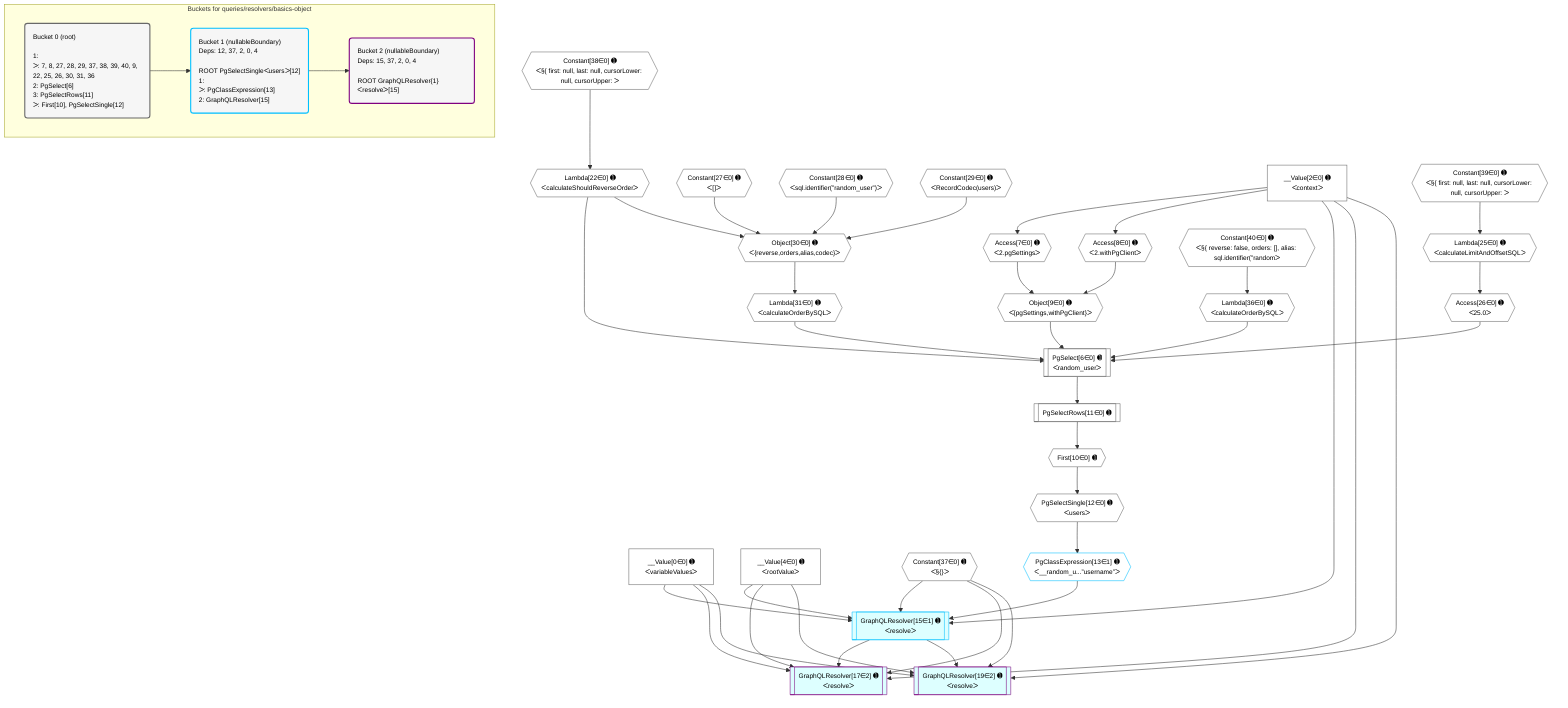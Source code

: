 %%{init: {'themeVariables': { 'fontSize': '12px'}}}%%
graph TD
    classDef path fill:#eee,stroke:#000,color:#000
    classDef plan fill:#fff,stroke-width:1px,color:#000
    classDef itemplan fill:#fff,stroke-width:2px,color:#000
    classDef unbatchedplan fill:#dff,stroke-width:1px,color:#000
    classDef sideeffectplan fill:#fcc,stroke-width:2px,color:#000
    classDef bucket fill:#f6f6f6,color:#000,stroke-width:2px,text-align:left


    %% plan dependencies
    PgSelect6[["PgSelect[6∈0] ➊<br />ᐸrandom_userᐳ"]]:::plan
    Object9{{"Object[9∈0] ➊<br />ᐸ{pgSettings,withPgClient}ᐳ"}}:::plan
    Lambda22{{"Lambda[22∈0] ➊<br />ᐸcalculateShouldReverseOrderᐳ"}}:::plan
    Access26{{"Access[26∈0] ➊<br />ᐸ25.0ᐳ"}}:::plan
    Lambda31{{"Lambda[31∈0] ➊<br />ᐸcalculateOrderBySQLᐳ"}}:::plan
    Lambda36{{"Lambda[36∈0] ➊<br />ᐸcalculateOrderBySQLᐳ"}}:::plan
    Object9 & Lambda22 & Access26 & Lambda31 & Lambda36 --> PgSelect6
    Object30{{"Object[30∈0] ➊<br />ᐸ{reverse,orders,alias,codec}ᐳ"}}:::plan
    Constant27{{"Constant[27∈0] ➊<br />ᐸ[]ᐳ"}}:::plan
    Constant28{{"Constant[28∈0] ➊<br />ᐸsql.identifier(”random_user”)ᐳ"}}:::plan
    Constant29{{"Constant[29∈0] ➊<br />ᐸRecordCodec(users)ᐳ"}}:::plan
    Lambda22 & Constant27 & Constant28 & Constant29 --> Object30
    Access7{{"Access[7∈0] ➊<br />ᐸ2.pgSettingsᐳ"}}:::plan
    Access8{{"Access[8∈0] ➊<br />ᐸ2.withPgClientᐳ"}}:::plan
    Access7 & Access8 --> Object9
    __Value2["__Value[2∈0] ➊<br />ᐸcontextᐳ"]:::plan
    __Value2 --> Access7
    __Value2 --> Access8
    First10{{"First[10∈0] ➊"}}:::plan
    PgSelectRows11[["PgSelectRows[11∈0] ➊"]]:::plan
    PgSelectRows11 --> First10
    PgSelect6 --> PgSelectRows11
    PgSelectSingle12{{"PgSelectSingle[12∈0] ➊<br />ᐸusersᐳ"}}:::plan
    First10 --> PgSelectSingle12
    Constant38{{"Constant[38∈0] ➊<br />ᐸ§{ first: null, last: null, cursorLower: null, cursorUpper: ᐳ"}}:::plan
    Constant38 --> Lambda22
    Lambda25{{"Lambda[25∈0] ➊<br />ᐸcalculateLimitAndOffsetSQLᐳ"}}:::plan
    Constant39{{"Constant[39∈0] ➊<br />ᐸ§{ first: null, last: null, cursorLower: null, cursorUpper: ᐳ"}}:::plan
    Constant39 --> Lambda25
    Lambda25 --> Access26
    Object30 --> Lambda31
    Constant40{{"Constant[40∈0] ➊<br />ᐸ§{ reverse: false, orders: [], alias: sql.identifier(”randomᐳ"}}:::plan
    Constant40 --> Lambda36
    __Value0["__Value[0∈0] ➊<br />ᐸvariableValuesᐳ"]:::plan
    __Value4["__Value[4∈0] ➊<br />ᐸrootValueᐳ"]:::plan
    Constant37{{"Constant[37∈0] ➊<br />ᐸ§{}ᐳ"}}:::plan
    GraphQLResolver15[["GraphQLResolver[15∈1] ➊<br />ᐸresolveᐳ"]]:::unbatchedplan
    PgClassExpression13{{"PgClassExpression[13∈1] ➊<br />ᐸ__random_u...”username”ᐳ"}}:::plan
    PgClassExpression13 & Constant37 & __Value2 & __Value0 & __Value4 --> GraphQLResolver15
    PgSelectSingle12 --> PgClassExpression13
    GraphQLResolver17[["GraphQLResolver[17∈2] ➊<br />ᐸresolveᐳ"]]:::unbatchedplan
    GraphQLResolver15 & Constant37 & __Value2 & __Value0 & __Value4 --> GraphQLResolver17
    GraphQLResolver19[["GraphQLResolver[19∈2] ➊<br />ᐸresolveᐳ"]]:::unbatchedplan
    GraphQLResolver15 & Constant37 & __Value2 & __Value0 & __Value4 --> GraphQLResolver19

    %% define steps

    subgraph "Buckets for queries/resolvers/basics-object"
    Bucket0("Bucket 0 (root)<br /><br />1: <br />ᐳ: 7, 8, 27, 28, 29, 37, 38, 39, 40, 9, 22, 25, 26, 30, 31, 36<br />2: PgSelect[6]<br />3: PgSelectRows[11]<br />ᐳ: First[10], PgSelectSingle[12]"):::bucket
    classDef bucket0 stroke:#696969
    class Bucket0,__Value0,__Value2,__Value4,PgSelect6,Access7,Access8,Object9,First10,PgSelectRows11,PgSelectSingle12,Lambda22,Lambda25,Access26,Constant27,Constant28,Constant29,Object30,Lambda31,Lambda36,Constant37,Constant38,Constant39,Constant40 bucket0
    Bucket1("Bucket 1 (nullableBoundary)<br />Deps: 12, 37, 2, 0, 4<br /><br />ROOT PgSelectSingleᐸusersᐳ[12]<br />1: <br />ᐳ: PgClassExpression[13]<br />2: GraphQLResolver[15]"):::bucket
    classDef bucket1 stroke:#00bfff
    class Bucket1,PgClassExpression13,GraphQLResolver15 bucket1
    Bucket2("Bucket 2 (nullableBoundary)<br />Deps: 15, 37, 2, 0, 4<br /><br />ROOT GraphQLResolver{1}ᐸresolveᐳ[15]"):::bucket
    classDef bucket2 stroke:#7f007f
    class Bucket2,GraphQLResolver17,GraphQLResolver19 bucket2
    Bucket0 --> Bucket1
    Bucket1 --> Bucket2
    end